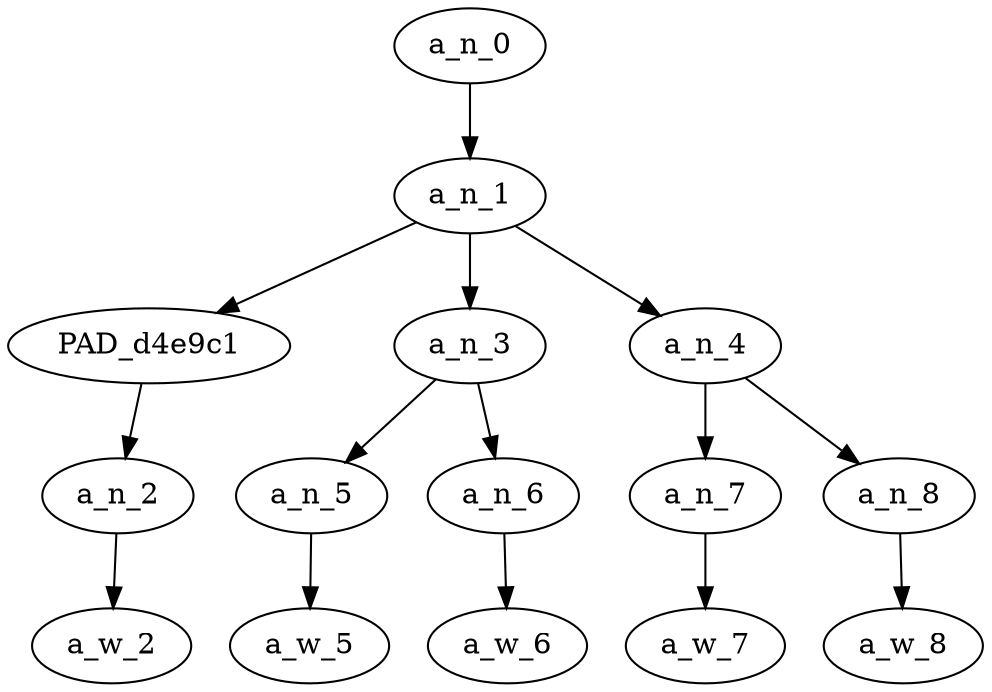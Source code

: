 strict digraph "" {
	a_n_0	[div_dir=1,
		index=0,
		level=4,
		pos="1.6666666666666667,4!",
		text_span="[0, 1, 2, 3, 4]",
		value=0.99999997];
	a_n_1	[div_dir=1,
		index=0,
		level=3,
		pos="1.6666666666666667,3!",
		text_span="[0, 1, 2, 3, 4]",
		value=0.99872529];
	a_n_0 -> a_n_1;
	PAD_d4e9c1	[div_dir=1,
		index=0,
		level=2,
		pos="0.0,2!",
		text_span="[0]",
		value=0.16872550];
	a_n_1 -> PAD_d4e9c1;
	a_n_3	[div_dir=1,
		index=1,
		level=2,
		pos="1.5,2!",
		text_span="[1, 2]",
		value=0.45400049];
	a_n_1 -> a_n_3;
	a_n_4	[div_dir=1,
		index=2,
		level=2,
		pos="3.5,2!",
		text_span="[3, 4]",
		value=0.37472461];
	a_n_1 -> a_n_4;
	a_n_2	[div_dir=1,
		index=0,
		level=1,
		pos="0.0,1!",
		text_span="[0]",
		value=0.16872550];
	PAD_d4e9c1 -> a_n_2;
	a_w_2	[div_dir=0,
		index=0,
		level=0,
		pos="0,0!",
		text_span="[0]",
		value=sounds];
	a_n_2 -> a_w_2;
	a_n_5	[div_dir=1,
		index=1,
		level=1,
		pos="1.0,1!",
		text_span="[1]",
		value=0.21098055];
	a_n_3 -> a_n_5;
	a_n_6	[div_dir=-1,
		index=2,
		level=1,
		pos="2.0,1!",
		text_span="[2]",
		value=0.24262771];
	a_n_3 -> a_n_6;
	a_w_5	[div_dir=0,
		index=1,
		level=0,
		pos="1,0!",
		text_span="[1]",
		value=pretty];
	a_n_5 -> a_w_5;
	a_w_6	[div_dir=0,
		index=2,
		level=0,
		pos="2,0!",
		text_span="[2]",
		value=queer];
	a_n_6 -> a_w_6;
	a_n_7	[div_dir=1,
		index=3,
		level=1,
		pos="3.0,1!",
		text_span="[3]",
		value=0.18270336];
	a_n_4 -> a_n_7;
	a_n_8	[div_dir=1,
		index=4,
		level=1,
		pos="4.0,1!",
		text_span="[4]",
		value=0.19045065];
	a_n_4 -> a_n_8;
	a_w_7	[div_dir=0,
		index=3,
		level=0,
		pos="3,0!",
		text_span="[3]",
		value=to];
	a_n_7 -> a_w_7;
	a_w_8	[div_dir=0,
		index=4,
		level=0,
		pos="4,0!",
		text_span="[4]",
		value=me];
	a_n_8 -> a_w_8;
}
